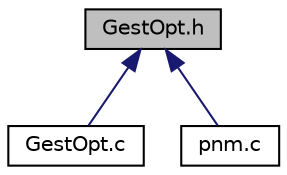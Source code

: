 digraph "GestOpt.h"
{
 // LATEX_PDF_SIZE
  edge [fontname="Helvetica",fontsize="10",labelfontname="Helvetica",labelfontsize="10"];
  node [fontname="Helvetica",fontsize="10",shape=record];
  Node1 [label="GestOpt.h",height=0.2,width=0.4,color="black", fillcolor="grey75", style="filled", fontcolor="black",tooltip="Ce fichier contient la déclaration d'une fonction qui gère les options passées en arguments."];
  Node1 -> Node2 [dir="back",color="midnightblue",fontsize="10",style="solid",fontname="Helvetica"];
  Node2 [label="GestOpt.c",height=0.2,width=0.4,color="black", fillcolor="white", style="filled",URL="$_gest_opt_8c.html",tooltip=" "];
  Node1 -> Node3 [dir="back",color="midnightblue",fontsize="10",style="solid",fontname="Helvetica"];
  Node3 [label="pnm.c",height=0.2,width=0.4,color="black", fillcolor="white", style="filled",URL="$pnm_8c.html",tooltip=" "];
}
